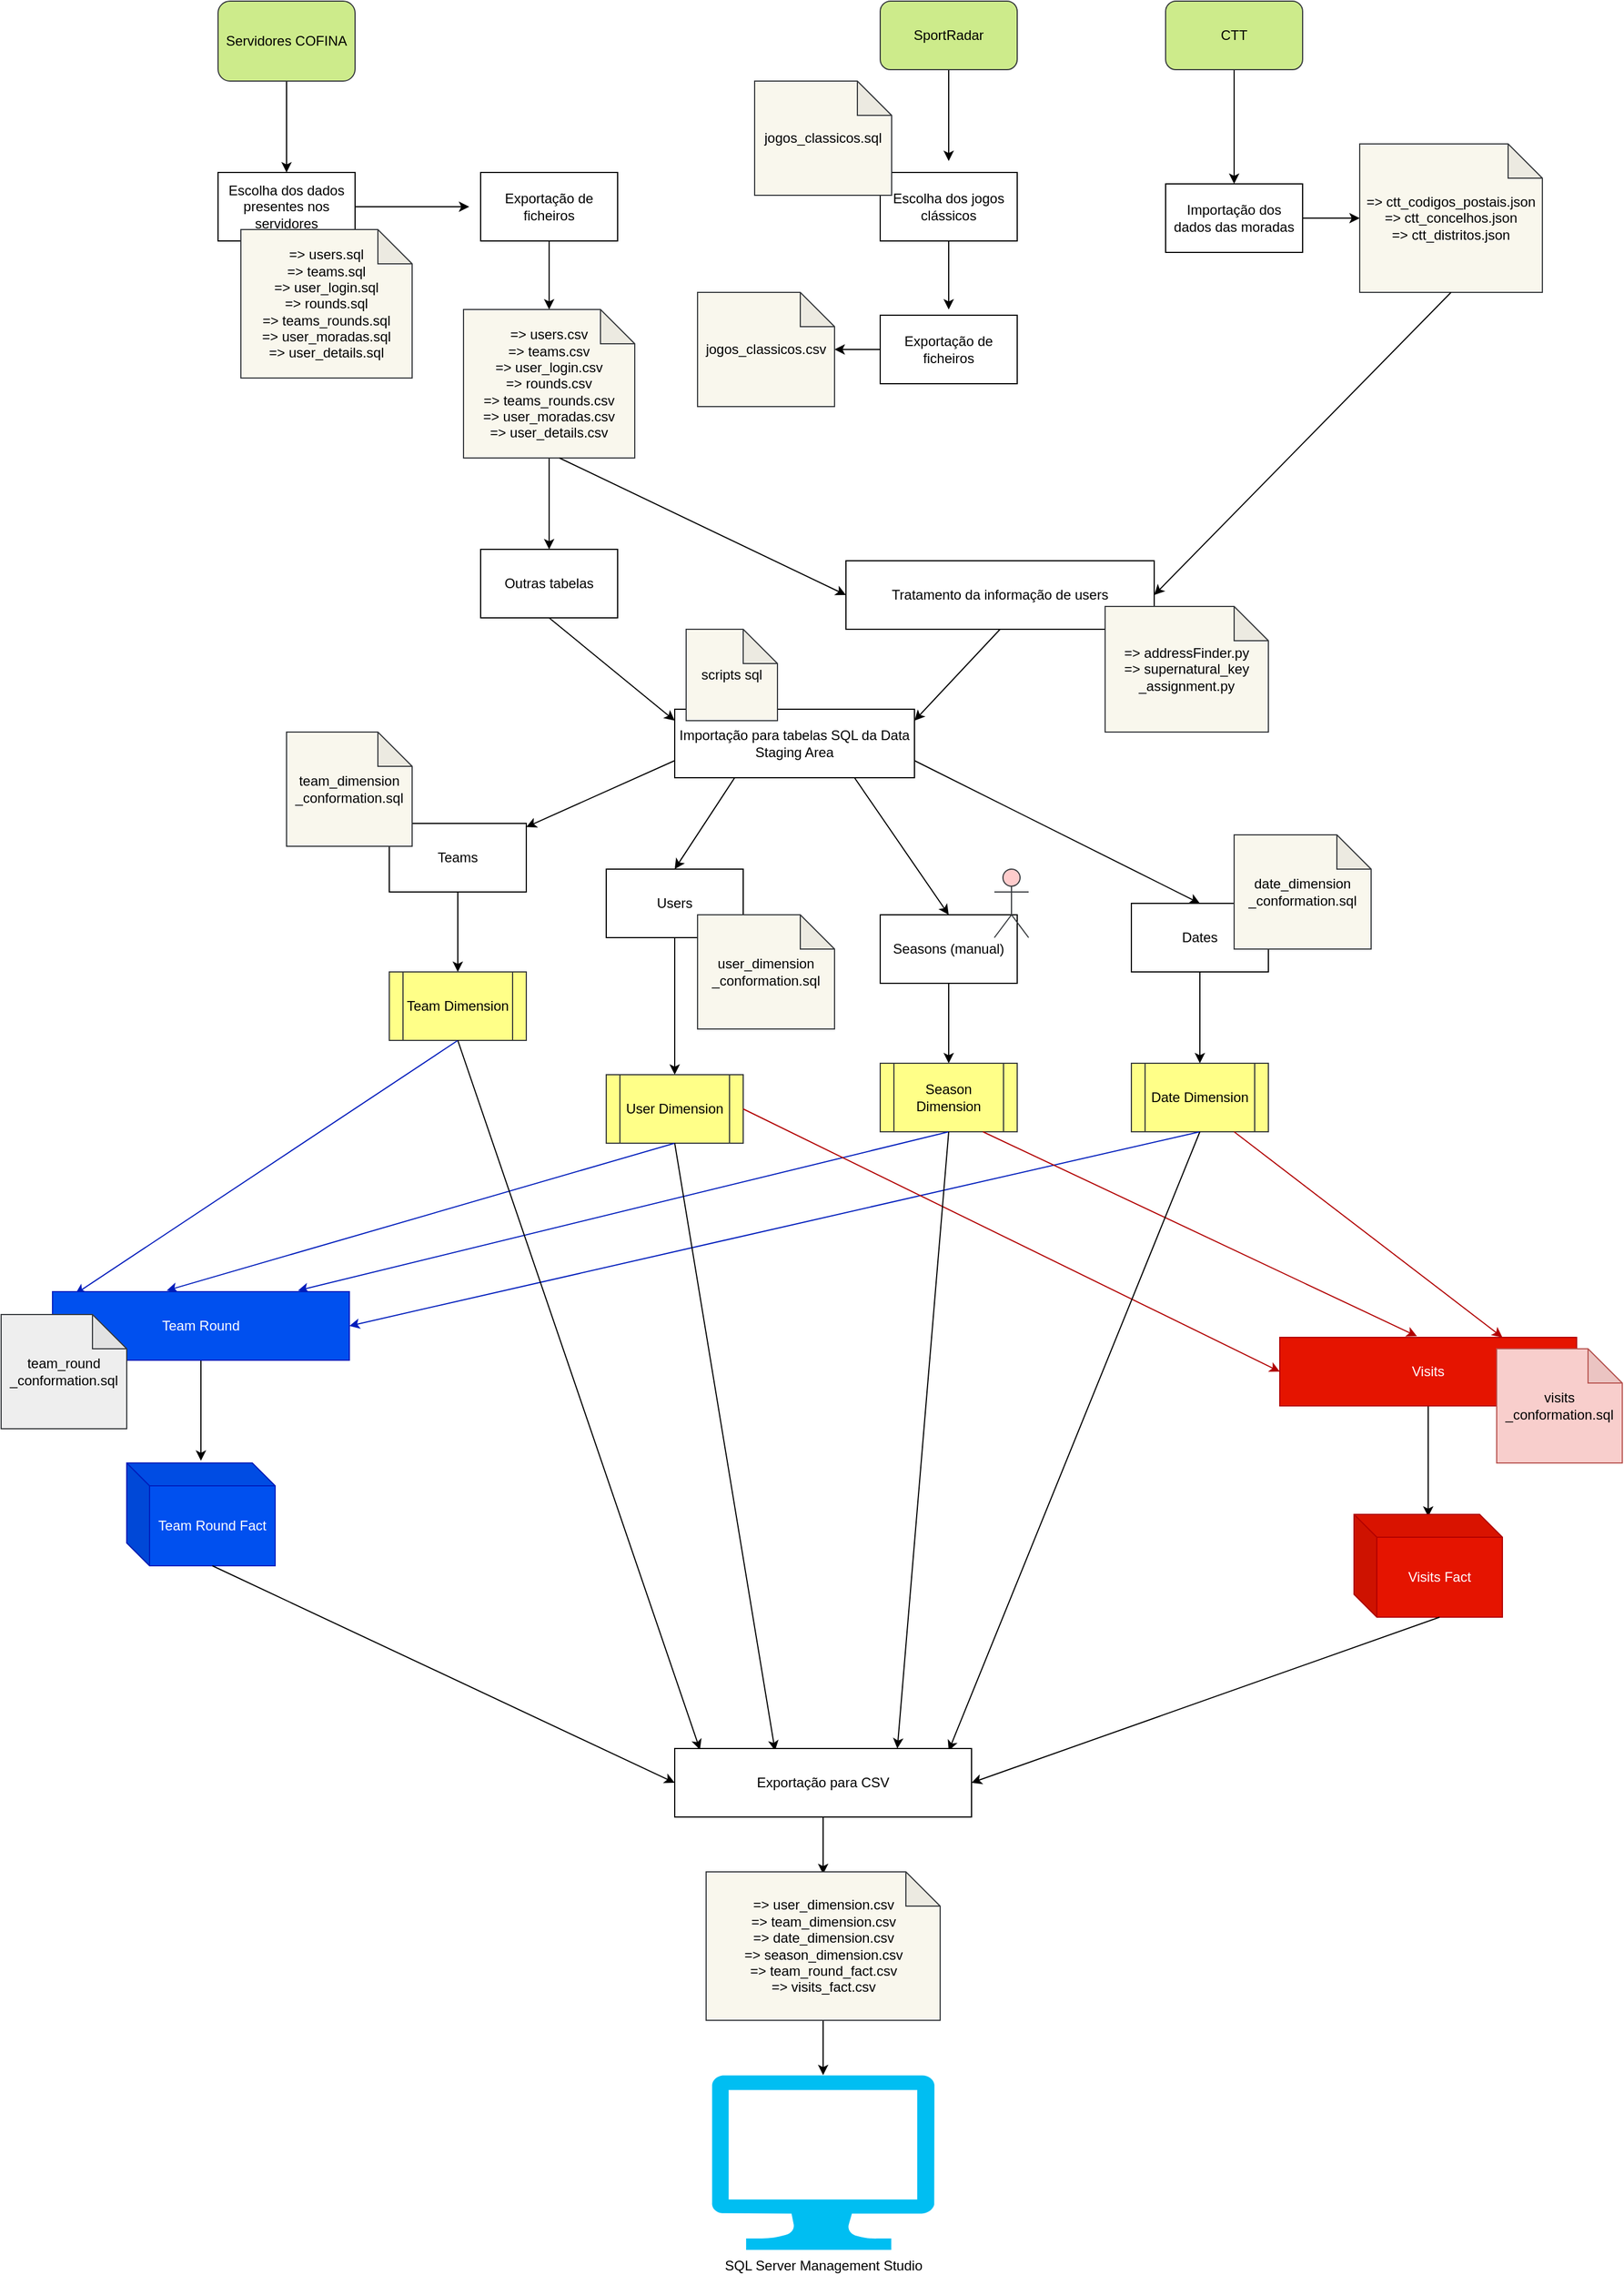 <mxfile version="10.6.7" type="device"><diagram id="frKnO0W8lIs4YD8G2kAC" name="Page-1"><mxGraphModel dx="2221" dy="764" grid="1" gridSize="10" guides="1" tooltips="1" connect="1" arrows="1" fold="1" page="1" pageScale="1" pageWidth="827" pageHeight="1169" math="0" shadow="0"><root><mxCell id="0"/><mxCell id="1" parent="0"/><mxCell id="0cTPNEegR7bGw2bsKC2a-2" style="edgeStyle=orthogonalEdgeStyle;rounded=0;orthogonalLoop=1;jettySize=auto;html=1;" edge="1" parent="1" source="0cTPNEegR7bGw2bsKC2a-1"><mxGeometry relative="1" as="geometry"><mxPoint x="110" y="200" as="targetPoint"/></mxGeometry></mxCell><mxCell id="0cTPNEegR7bGw2bsKC2a-1" value="Servidores COFINA" style="rounded=1;whiteSpace=wrap;html=1;fillColor=#cdeb8b;strokeColor=#36393d;" vertex="1" parent="1"><mxGeometry x="50" y="50" width="120" height="70" as="geometry"/></mxCell><mxCell id="0cTPNEegR7bGw2bsKC2a-4" style="edgeStyle=orthogonalEdgeStyle;rounded=0;orthogonalLoop=1;jettySize=auto;html=1;" edge="1" parent="1" source="0cTPNEegR7bGw2bsKC2a-3"><mxGeometry relative="1" as="geometry"><mxPoint x="110" y="320" as="targetPoint"/></mxGeometry></mxCell><mxCell id="0cTPNEegR7bGw2bsKC2a-6" style="edgeStyle=orthogonalEdgeStyle;rounded=0;orthogonalLoop=1;jettySize=auto;html=1;" edge="1" parent="1" source="0cTPNEegR7bGw2bsKC2a-3"><mxGeometry relative="1" as="geometry"><mxPoint x="270" y="230" as="targetPoint"/></mxGeometry></mxCell><mxCell id="0cTPNEegR7bGw2bsKC2a-3" value="Escolha dos dados presentes nos servidores" style="rounded=0;whiteSpace=wrap;html=1;" vertex="1" parent="1"><mxGeometry x="50" y="200" width="120" height="60" as="geometry"/></mxCell><mxCell id="0cTPNEegR7bGw2bsKC2a-5" value="=&amp;gt; users.sql&lt;br&gt;=&amp;gt; teams.sql&lt;br&gt;=&amp;gt; user_login.sql&lt;br&gt;=&amp;gt; rounds.sql&lt;br&gt;=&amp;gt; teams_rounds.sql&lt;br&gt;=&amp;gt; user_moradas.sql&lt;br&gt;=&amp;gt; user_details.sql&lt;br&gt;" style="shape=note;whiteSpace=wrap;html=1;backgroundOutline=1;darkOpacity=0.05;fillColor=#f9f7ed;strokeColor=#36393d;" vertex="1" parent="1"><mxGeometry x="70" y="250" width="150" height="130" as="geometry"/></mxCell><mxCell id="0cTPNEegR7bGw2bsKC2a-9" style="edgeStyle=orthogonalEdgeStyle;rounded=0;orthogonalLoop=1;jettySize=auto;html=1;entryX=0.5;entryY=0;entryDx=0;entryDy=0;entryPerimeter=0;" edge="1" parent="1" source="0cTPNEegR7bGw2bsKC2a-7" target="0cTPNEegR7bGw2bsKC2a-8"><mxGeometry relative="1" as="geometry"/></mxCell><mxCell id="0cTPNEegR7bGw2bsKC2a-7" value="Exportação de ficheiros" style="rounded=0;whiteSpace=wrap;html=1;" vertex="1" parent="1"><mxGeometry x="280" y="200" width="120" height="60" as="geometry"/></mxCell><mxCell id="0cTPNEegR7bGw2bsKC2a-38" style="edgeStyle=orthogonalEdgeStyle;rounded=0;orthogonalLoop=1;jettySize=auto;html=1;" edge="1" parent="1" source="0cTPNEegR7bGw2bsKC2a-8"><mxGeometry relative="1" as="geometry"><mxPoint x="340" y="530" as="targetPoint"/></mxGeometry></mxCell><mxCell id="0cTPNEegR7bGw2bsKC2a-8" value="=&amp;gt; users.csv&lt;br&gt;=&amp;gt; teams.csv&lt;br&gt;=&amp;gt; user_login.csv&lt;br&gt;=&amp;gt; rounds.csv&lt;br&gt;=&amp;gt; teams_rounds.csv&lt;br&gt;=&amp;gt; user_moradas.csv&lt;br&gt;=&amp;gt; user_details.csv&lt;br&gt;" style="shape=note;whiteSpace=wrap;html=1;backgroundOutline=1;darkOpacity=0.05;fillColor=#f9f7ed;strokeColor=#36393d;" vertex="1" parent="1"><mxGeometry x="265" y="320" width="150" height="130" as="geometry"/></mxCell><mxCell id="0cTPNEegR7bGw2bsKC2a-12" style="edgeStyle=orthogonalEdgeStyle;rounded=0;orthogonalLoop=1;jettySize=auto;html=1;" edge="1" parent="1" source="0cTPNEegR7bGw2bsKC2a-10"><mxGeometry relative="1" as="geometry"><mxPoint x="690" y="190" as="targetPoint"/></mxGeometry></mxCell><mxCell id="0cTPNEegR7bGw2bsKC2a-10" value="SportRadar" style="rounded=1;whiteSpace=wrap;html=1;fillColor=#cdeb8b;strokeColor=#36393d;" vertex="1" parent="1"><mxGeometry x="630" y="50" width="120" height="60" as="geometry"/></mxCell><mxCell id="0cTPNEegR7bGw2bsKC2a-26" style="edgeStyle=orthogonalEdgeStyle;rounded=0;orthogonalLoop=1;jettySize=auto;html=1;entryX=0.5;entryY=0;entryDx=0;entryDy=0;" edge="1" parent="1" source="0cTPNEegR7bGw2bsKC2a-11" target="0cTPNEegR7bGw2bsKC2a-23"><mxGeometry relative="1" as="geometry"/></mxCell><mxCell id="0cTPNEegR7bGw2bsKC2a-11" value="CTT" style="rounded=1;whiteSpace=wrap;html=1;fillColor=#cdeb8b;strokeColor=#36393d;" vertex="1" parent="1"><mxGeometry x="880" y="50" width="120" height="60" as="geometry"/></mxCell><mxCell id="0cTPNEegR7bGw2bsKC2a-16" style="edgeStyle=orthogonalEdgeStyle;rounded=0;orthogonalLoop=1;jettySize=auto;html=1;" edge="1" parent="1" source="0cTPNEegR7bGw2bsKC2a-13"><mxGeometry relative="1" as="geometry"><mxPoint x="690" y="320" as="targetPoint"/></mxGeometry></mxCell><mxCell id="0cTPNEegR7bGw2bsKC2a-13" value="Escolha dos jogos clássicos" style="rounded=0;whiteSpace=wrap;html=1;" vertex="1" parent="1"><mxGeometry x="630" y="200" width="120" height="60" as="geometry"/></mxCell><mxCell id="0cTPNEegR7bGw2bsKC2a-14" value="jogos_classicos.sql&lt;br&gt;" style="shape=note;whiteSpace=wrap;html=1;backgroundOutline=1;darkOpacity=0.05;fillColor=#f9f7ed;strokeColor=#36393d;" vertex="1" parent="1"><mxGeometry x="520" y="120" width="120" height="100" as="geometry"/></mxCell><mxCell id="0cTPNEegR7bGw2bsKC2a-18" style="edgeStyle=orthogonalEdgeStyle;rounded=0;orthogonalLoop=1;jettySize=auto;html=1;" edge="1" parent="1" source="0cTPNEegR7bGw2bsKC2a-17"><mxGeometry relative="1" as="geometry"><mxPoint x="590" y="355" as="targetPoint"/></mxGeometry></mxCell><mxCell id="0cTPNEegR7bGw2bsKC2a-17" value="Exportação de ficheiros" style="rounded=0;whiteSpace=wrap;html=1;" vertex="1" parent="1"><mxGeometry x="630" y="325" width="120" height="60" as="geometry"/></mxCell><mxCell id="0cTPNEegR7bGw2bsKC2a-19" value="jogos_classicos.csv" style="shape=note;whiteSpace=wrap;html=1;backgroundOutline=1;darkOpacity=0.05;fillColor=#f9f7ed;strokeColor=#36393d;" vertex="1" parent="1"><mxGeometry x="470" y="305" width="120" height="100" as="geometry"/></mxCell><mxCell id="0cTPNEegR7bGw2bsKC2a-28" style="edgeStyle=orthogonalEdgeStyle;rounded=0;orthogonalLoop=1;jettySize=auto;html=1;" edge="1" parent="1" source="0cTPNEegR7bGw2bsKC2a-23"><mxGeometry relative="1" as="geometry"><mxPoint x="1050" y="240" as="targetPoint"/></mxGeometry></mxCell><mxCell id="0cTPNEegR7bGw2bsKC2a-23" value="Importação dos dados das moradas" style="rounded=0;whiteSpace=wrap;html=1;" vertex="1" parent="1"><mxGeometry x="880" y="210" width="120" height="60" as="geometry"/></mxCell><mxCell id="0cTPNEegR7bGw2bsKC2a-29" value="=&amp;gt; ctt_codigos_postais.json&lt;br&gt;=&amp;gt; ctt_concelhos.json&lt;br&gt;=&amp;gt; ctt_distritos.json&lt;br&gt;" style="shape=note;whiteSpace=wrap;html=1;backgroundOutline=1;darkOpacity=0.05;fillColor=#f9f7ed;strokeColor=#36393d;" vertex="1" parent="1"><mxGeometry x="1050" y="175" width="160" height="130" as="geometry"/></mxCell><mxCell id="0cTPNEegR7bGw2bsKC2a-32" value="" style="endArrow=classic;html=1;exitX=0.56;exitY=1;exitDx=0;exitDy=0;exitPerimeter=0;" edge="1" parent="1" source="0cTPNEegR7bGw2bsKC2a-8"><mxGeometry width="50" height="50" relative="1" as="geometry"><mxPoint x="40" y="520" as="sourcePoint"/><mxPoint x="600" y="570" as="targetPoint"/></mxGeometry></mxCell><mxCell id="0cTPNEegR7bGw2bsKC2a-33" value="" style="endArrow=classic;html=1;exitX=0.5;exitY=1;exitDx=0;exitDy=0;exitPerimeter=0;" edge="1" parent="1" source="0cTPNEegR7bGw2bsKC2a-29"><mxGeometry width="50" height="50" relative="1" as="geometry"><mxPoint x="40" y="650" as="sourcePoint"/><mxPoint x="870" y="570" as="targetPoint"/></mxGeometry></mxCell><mxCell id="0cTPNEegR7bGw2bsKC2a-34" value="Tratamento da informação de users" style="rounded=0;whiteSpace=wrap;html=1;" vertex="1" parent="1"><mxGeometry x="600" y="540" width="270" height="60" as="geometry"/></mxCell><mxCell id="0cTPNEegR7bGw2bsKC2a-35" value="=&amp;gt; addressFinder.py&lt;br&gt;=&amp;gt; supernatural_key&lt;br&gt;_assignment.py&lt;br&gt;" style="shape=note;whiteSpace=wrap;html=1;backgroundOutline=1;darkOpacity=0.05;fillColor=#f9f7ed;strokeColor=#36393d;" vertex="1" parent="1"><mxGeometry x="827" y="580" width="143" height="110" as="geometry"/></mxCell><mxCell id="0cTPNEegR7bGw2bsKC2a-39" value="Outras tabelas" style="rounded=0;whiteSpace=wrap;html=1;" vertex="1" parent="1"><mxGeometry x="280" y="530" width="120" height="60" as="geometry"/></mxCell><mxCell id="0cTPNEegR7bGw2bsKC2a-40" value="" style="endArrow=classic;html=1;exitX=0.5;exitY=1;exitDx=0;exitDy=0;" edge="1" parent="1" source="0cTPNEegR7bGw2bsKC2a-39"><mxGeometry width="50" height="50" relative="1" as="geometry"><mxPoint x="40" y="680" as="sourcePoint"/><mxPoint x="450" y="680" as="targetPoint"/></mxGeometry></mxCell><mxCell id="0cTPNEegR7bGw2bsKC2a-41" value="" style="endArrow=classic;html=1;exitX=0.5;exitY=1;exitDx=0;exitDy=0;" edge="1" parent="1" source="0cTPNEegR7bGw2bsKC2a-34"><mxGeometry width="50" height="50" relative="1" as="geometry"><mxPoint x="40" y="760" as="sourcePoint"/><mxPoint x="660" y="680" as="targetPoint"/></mxGeometry></mxCell><mxCell id="0cTPNEegR7bGw2bsKC2a-42" value="Importação para tabelas SQL da Data Staging Area" style="rounded=0;whiteSpace=wrap;html=1;" vertex="1" parent="1"><mxGeometry x="450" y="670" width="210" height="60" as="geometry"/></mxCell><mxCell id="0cTPNEegR7bGw2bsKC2a-43" value="" style="endArrow=classic;html=1;exitX=0;exitY=0.75;exitDx=0;exitDy=0;" edge="1" parent="1" source="0cTPNEegR7bGw2bsKC2a-42" target="0cTPNEegR7bGw2bsKC2a-44"><mxGeometry width="50" height="50" relative="1" as="geometry"><mxPoint x="50" y="800" as="sourcePoint"/><mxPoint x="310" y="790" as="targetPoint"/></mxGeometry></mxCell><mxCell id="0cTPNEegR7bGw2bsKC2a-46" style="edgeStyle=orthogonalEdgeStyle;rounded=0;orthogonalLoop=1;jettySize=auto;html=1;" edge="1" parent="1" source="0cTPNEegR7bGw2bsKC2a-44"><mxGeometry relative="1" as="geometry"><mxPoint x="260" y="900" as="targetPoint"/></mxGeometry></mxCell><mxCell id="0cTPNEegR7bGw2bsKC2a-44" value="Teams" style="rounded=0;whiteSpace=wrap;html=1;" vertex="1" parent="1"><mxGeometry x="200" y="770" width="120" height="60" as="geometry"/></mxCell><mxCell id="0cTPNEegR7bGw2bsKC2a-45" value="team_dimension&lt;br&gt;_conformation.sql&lt;br&gt;" style="shape=note;whiteSpace=wrap;html=1;backgroundOutline=1;darkOpacity=0.05;fillColor=#f9f7ed;strokeColor=#36393d;" vertex="1" parent="1"><mxGeometry x="110" y="690" width="110" height="100" as="geometry"/></mxCell><mxCell id="0cTPNEegR7bGw2bsKC2a-48" value="Team Dimension" style="shape=process;whiteSpace=wrap;html=1;backgroundOutline=1;fillColor=#ffff88;strokeColor=#36393d;" vertex="1" parent="1"><mxGeometry x="200" y="900" width="120" height="60" as="geometry"/></mxCell><mxCell id="0cTPNEegR7bGw2bsKC2a-49" value="" style="endArrow=classic;html=1;exitX=0.25;exitY=1;exitDx=0;exitDy=0;" edge="1" parent="1" source="0cTPNEegR7bGw2bsKC2a-42"><mxGeometry width="50" height="50" relative="1" as="geometry"><mxPoint x="460" y="725" as="sourcePoint"/><mxPoint x="450" y="810" as="targetPoint"/></mxGeometry></mxCell><mxCell id="0cTPNEegR7bGw2bsKC2a-52" style="edgeStyle=orthogonalEdgeStyle;rounded=0;orthogonalLoop=1;jettySize=auto;html=1;" edge="1" parent="1" source="0cTPNEegR7bGw2bsKC2a-50"><mxGeometry relative="1" as="geometry"><mxPoint x="450" y="990" as="targetPoint"/></mxGeometry></mxCell><mxCell id="0cTPNEegR7bGw2bsKC2a-50" value="Users" style="rounded=0;whiteSpace=wrap;html=1;" vertex="1" parent="1"><mxGeometry x="390" y="810" width="120" height="60" as="geometry"/></mxCell><mxCell id="0cTPNEegR7bGw2bsKC2a-51" value="user_dimension&lt;br&gt;_conformation.sql&lt;br&gt;" style="shape=note;whiteSpace=wrap;html=1;backgroundOutline=1;darkOpacity=0.05;fillColor=#f9f7ed;strokeColor=#36393d;" vertex="1" parent="1"><mxGeometry x="470" y="850" width="120" height="100" as="geometry"/></mxCell><mxCell id="0cTPNEegR7bGw2bsKC2a-53" value="User Dimension" style="shape=process;whiteSpace=wrap;html=1;backgroundOutline=1;fillColor=#ffff88;strokeColor=#36393d;" vertex="1" parent="1"><mxGeometry x="390" y="990" width="120" height="60" as="geometry"/></mxCell><mxCell id="0cTPNEegR7bGw2bsKC2a-54" value="" style="endArrow=classic;html=1;exitX=0.75;exitY=1;exitDx=0;exitDy=0;entryX=0.5;entryY=0;entryDx=0;entryDy=0;" edge="1" parent="1" source="0cTPNEegR7bGw2bsKC2a-42" target="0cTPNEegR7bGw2bsKC2a-62"><mxGeometry width="50" height="50" relative="1" as="geometry"><mxPoint x="513" y="740" as="sourcePoint"/><mxPoint x="780" y="850" as="targetPoint"/></mxGeometry></mxCell><mxCell id="0cTPNEegR7bGw2bsKC2a-73" style="edgeStyle=orthogonalEdgeStyle;rounded=0;orthogonalLoop=1;jettySize=auto;html=1;" edge="1" parent="1" source="0cTPNEegR7bGw2bsKC2a-55" target="0cTPNEegR7bGw2bsKC2a-58"><mxGeometry relative="1" as="geometry"/></mxCell><mxCell id="0cTPNEegR7bGw2bsKC2a-55" value="Dates&lt;br&gt;" style="rounded=0;whiteSpace=wrap;html=1;" vertex="1" parent="1"><mxGeometry x="850" y="840" width="120" height="60" as="geometry"/></mxCell><mxCell id="0cTPNEegR7bGw2bsKC2a-56" value="date_dimension&lt;br&gt;_conformation.sql&lt;br&gt;" style="shape=note;whiteSpace=wrap;html=1;backgroundOutline=1;darkOpacity=0.05;fillColor=#f9f7ed;strokeColor=#36393d;" vertex="1" parent="1"><mxGeometry x="940" y="780" width="120" height="100" as="geometry"/></mxCell><mxCell id="0cTPNEegR7bGw2bsKC2a-58" value="Date Dimension" style="shape=process;whiteSpace=wrap;html=1;backgroundOutline=1;fillColor=#ffff88;strokeColor=#36393d;" vertex="1" parent="1"><mxGeometry x="850" y="980" width="120" height="60" as="geometry"/></mxCell><mxCell id="0cTPNEegR7bGw2bsKC2a-61" value="" style="endArrow=classic;html=1;exitX=1;exitY=0.75;exitDx=0;exitDy=0;entryX=0.5;entryY=0;entryDx=0;entryDy=0;" edge="1" parent="1" source="0cTPNEegR7bGw2bsKC2a-42" target="0cTPNEegR7bGw2bsKC2a-55"><mxGeometry width="50" height="50" relative="1" as="geometry"><mxPoint x="618" y="740" as="sourcePoint"/><mxPoint x="880" y="840" as="targetPoint"/></mxGeometry></mxCell><mxCell id="0cTPNEegR7bGw2bsKC2a-71" style="edgeStyle=orthogonalEdgeStyle;rounded=0;orthogonalLoop=1;jettySize=auto;html=1;" edge="1" parent="1" source="0cTPNEegR7bGw2bsKC2a-62" target="0cTPNEegR7bGw2bsKC2a-65"><mxGeometry relative="1" as="geometry"/></mxCell><mxCell id="0cTPNEegR7bGw2bsKC2a-62" value="Seasons (manual)" style="rounded=0;whiteSpace=wrap;html=1;" vertex="1" parent="1"><mxGeometry x="630" y="850" width="120" height="60" as="geometry"/></mxCell><mxCell id="0cTPNEegR7bGw2bsKC2a-63" value="" style="shape=umlActor;verticalLabelPosition=bottom;labelBackgroundColor=#ffffff;verticalAlign=top;html=1;outlineConnect=0;fillColor=#ffcccc;strokeColor=#36393d;" vertex="1" parent="1"><mxGeometry x="730" y="810" width="30" height="60" as="geometry"/></mxCell><mxCell id="0cTPNEegR7bGw2bsKC2a-65" value="Season Dimension" style="shape=process;whiteSpace=wrap;html=1;backgroundOutline=1;fillColor=#ffff88;strokeColor=#36393d;" vertex="1" parent="1"><mxGeometry x="630" y="980" width="120" height="60" as="geometry"/></mxCell><mxCell id="0cTPNEegR7bGw2bsKC2a-66" value="scripts sql&lt;br&gt;" style="shape=note;whiteSpace=wrap;html=1;backgroundOutline=1;darkOpacity=0.05;fillColor=#f9f7ed;strokeColor=#36393d;" vertex="1" parent="1"><mxGeometry x="460" y="600" width="80" height="80" as="geometry"/></mxCell><mxCell id="0cTPNEegR7bGw2bsKC2a-67" value="" style="endArrow=classic;html=1;exitX=0.5;exitY=1;exitDx=0;exitDy=0;entryX=0.077;entryY=0.033;entryDx=0;entryDy=0;entryPerimeter=0;fillColor=#0050ef;strokeColor=#001DBC;" edge="1" parent="1" source="0cTPNEegR7bGw2bsKC2a-48" target="0cTPNEegR7bGw2bsKC2a-75"><mxGeometry width="50" height="50" relative="1" as="geometry"><mxPoint x="50" y="1130" as="sourcePoint"/><mxPoint x="340" y="1230" as="targetPoint"/></mxGeometry></mxCell><mxCell id="0cTPNEegR7bGw2bsKC2a-68" value="" style="endArrow=classic;html=1;exitX=0.5;exitY=1;exitDx=0;exitDy=0;entryX=0.385;entryY=-0.017;entryDx=0;entryDy=0;entryPerimeter=0;fillColor=#0050ef;strokeColor=#001DBC;" edge="1" parent="1" source="0cTPNEegR7bGw2bsKC2a-53" target="0cTPNEegR7bGw2bsKC2a-75"><mxGeometry width="50" height="50" relative="1" as="geometry"><mxPoint x="270" y="970" as="sourcePoint"/><mxPoint x="420" y="1220" as="targetPoint"/></mxGeometry></mxCell><mxCell id="0cTPNEegR7bGw2bsKC2a-74" value="" style="endArrow=classic;html=1;entryX=0.827;entryY=-0.017;entryDx=0;entryDy=0;entryPerimeter=0;fillColor=#0050ef;strokeColor=#001DBC;" edge="1" parent="1" target="0cTPNEegR7bGw2bsKC2a-75"><mxGeometry width="50" height="50" relative="1" as="geometry"><mxPoint x="690" y="1040" as="sourcePoint"/><mxPoint x="540" y="1220" as="targetPoint"/></mxGeometry></mxCell><mxCell id="0cTPNEegR7bGw2bsKC2a-83" style="edgeStyle=orthogonalEdgeStyle;rounded=0;orthogonalLoop=1;jettySize=auto;html=1;entryX=0.5;entryY=-0.022;entryDx=0;entryDy=0;entryPerimeter=0;" edge="1" parent="1" source="0cTPNEegR7bGw2bsKC2a-75" target="0cTPNEegR7bGw2bsKC2a-82"><mxGeometry relative="1" as="geometry"/></mxCell><mxCell id="0cTPNEegR7bGw2bsKC2a-75" value="Team Round" style="rounded=0;whiteSpace=wrap;html=1;fillColor=#0050ef;strokeColor=#001DBC;fontColor=#ffffff;" vertex="1" parent="1"><mxGeometry x="-95" y="1180" width="260" height="60" as="geometry"/></mxCell><mxCell id="0cTPNEegR7bGw2bsKC2a-77" value="team_round&lt;br&gt;_conformation.sql&lt;br&gt;" style="shape=note;whiteSpace=wrap;html=1;backgroundOutline=1;darkOpacity=0.05;fillColor=#eeeeee;strokeColor=#36393d;" vertex="1" parent="1"><mxGeometry x="-140" y="1200" width="110" height="100" as="geometry"/></mxCell><mxCell id="0cTPNEegR7bGw2bsKC2a-82" value="Team Round Fact" style="shape=cube;whiteSpace=wrap;html=1;boundedLbl=1;backgroundOutline=1;darkOpacity=0.05;darkOpacity2=0.1;fillColor=#0050ef;strokeColor=#001DBC;fontColor=#ffffff;" vertex="1" parent="1"><mxGeometry x="-30" y="1330" width="130" height="90" as="geometry"/></mxCell><mxCell id="0cTPNEegR7bGw2bsKC2a-84" value="" style="endArrow=classic;html=1;exitX=0.5;exitY=1;exitDx=0;exitDy=0;entryX=1;entryY=0.5;entryDx=0;entryDy=0;fillColor=#0050ef;strokeColor=#001DBC;" edge="1" parent="1" source="0cTPNEegR7bGw2bsKC2a-58" target="0cTPNEegR7bGw2bsKC2a-75"><mxGeometry width="50" height="50" relative="1" as="geometry"><mxPoint x="50" y="1520" as="sourcePoint"/><mxPoint x="100" y="1470" as="targetPoint"/></mxGeometry></mxCell><mxCell id="0cTPNEegR7bGw2bsKC2a-85" value="" style="endArrow=classic;html=1;exitX=1;exitY=0.5;exitDx=0;exitDy=0;entryX=0;entryY=0.5;entryDx=0;entryDy=0;fillColor=#e51400;strokeColor=#B20000;" edge="1" parent="1" source="0cTPNEegR7bGw2bsKC2a-53" target="0cTPNEegR7bGw2bsKC2a-88"><mxGeometry width="50" height="50" relative="1" as="geometry"><mxPoint x="707" y="1054" as="sourcePoint"/><mxPoint x="840" y="1260" as="targetPoint"/></mxGeometry></mxCell><mxCell id="0cTPNEegR7bGw2bsKC2a-86" value="" style="endArrow=classic;html=1;exitX=0.75;exitY=1;exitDx=0;exitDy=0;entryX=0.462;entryY=-0.017;entryDx=0;entryDy=0;entryPerimeter=0;fillColor=#e51400;strokeColor=#B20000;" edge="1" parent="1" source="0cTPNEegR7bGw2bsKC2a-65" target="0cTPNEegR7bGw2bsKC2a-88"><mxGeometry width="50" height="50" relative="1" as="geometry"><mxPoint x="717" y="1064" as="sourcePoint"/><mxPoint x="960" y="1240" as="targetPoint"/></mxGeometry></mxCell><mxCell id="0cTPNEegR7bGw2bsKC2a-87" value="" style="endArrow=classic;html=1;exitX=0.75;exitY=1;exitDx=0;exitDy=0;entryX=0.75;entryY=0;entryDx=0;entryDy=0;fillColor=#e51400;strokeColor=#B20000;" edge="1" parent="1" source="0cTPNEegR7bGw2bsKC2a-58" target="0cTPNEegR7bGw2bsKC2a-88"><mxGeometry width="50" height="50" relative="1" as="geometry"><mxPoint x="727" y="1074" as="sourcePoint"/><mxPoint x="1010" y="1240" as="targetPoint"/></mxGeometry></mxCell><mxCell id="0cTPNEegR7bGw2bsKC2a-91" style="edgeStyle=orthogonalEdgeStyle;rounded=0;orthogonalLoop=1;jettySize=auto;html=1;entryX=0.5;entryY=0.022;entryDx=0;entryDy=0;entryPerimeter=0;" edge="1" parent="1" source="0cTPNEegR7bGw2bsKC2a-88" target="0cTPNEegR7bGw2bsKC2a-90"><mxGeometry relative="1" as="geometry"/></mxCell><mxCell id="0cTPNEegR7bGw2bsKC2a-88" value="Visits" style="rounded=0;whiteSpace=wrap;html=1;fillColor=#e51400;strokeColor=#B20000;fontColor=#ffffff;" vertex="1" parent="1"><mxGeometry x="980" y="1220" width="260" height="60" as="geometry"/></mxCell><mxCell id="0cTPNEegR7bGw2bsKC2a-89" value="visits&lt;br&gt;_conformation.sql&lt;br&gt;" style="shape=note;whiteSpace=wrap;html=1;backgroundOutline=1;darkOpacity=0.05;fillColor=#f8cecc;strokeColor=#b85450;" vertex="1" parent="1"><mxGeometry x="1170" y="1230" width="110" height="100" as="geometry"/></mxCell><mxCell id="0cTPNEegR7bGw2bsKC2a-90" value="Visits Fact" style="shape=cube;whiteSpace=wrap;html=1;boundedLbl=1;backgroundOutline=1;darkOpacity=0.05;darkOpacity2=0.1;fillColor=#e51400;strokeColor=#B20000;fontColor=#ffffff;" vertex="1" parent="1"><mxGeometry x="1045" y="1375" width="130" height="90" as="geometry"/></mxCell><mxCell id="0cTPNEegR7bGw2bsKC2a-92" value="" style="endArrow=classic;html=1;exitX=0.5;exitY=1;exitDx=0;exitDy=0;entryX=0.085;entryY=0.017;entryDx=0;entryDy=0;entryPerimeter=0;" edge="1" parent="1" source="0cTPNEegR7bGw2bsKC2a-48" target="0cTPNEegR7bGw2bsKC2a-98"><mxGeometry width="50" height="50" relative="1" as="geometry"><mxPoint x="460" y="1060" as="sourcePoint"/><mxPoint x="450" y="1550" as="targetPoint"/></mxGeometry></mxCell><mxCell id="0cTPNEegR7bGw2bsKC2a-93" value="" style="endArrow=classic;html=1;exitX=0.5;exitY=1;exitDx=0;exitDy=0;entryX=0.338;entryY=0.033;entryDx=0;entryDy=0;entryPerimeter=0;" edge="1" parent="1" source="0cTPNEegR7bGw2bsKC2a-53" target="0cTPNEegR7bGw2bsKC2a-98"><mxGeometry width="50" height="50" relative="1" as="geometry"><mxPoint x="270" y="970" as="sourcePoint"/><mxPoint x="530" y="1560" as="targetPoint"/></mxGeometry></mxCell><mxCell id="0cTPNEegR7bGw2bsKC2a-94" value="" style="endArrow=classic;html=1;exitX=0.5;exitY=1;exitDx=0;exitDy=0;entryX=0.75;entryY=0;entryDx=0;entryDy=0;" edge="1" parent="1" source="0cTPNEegR7bGw2bsKC2a-65" target="0cTPNEegR7bGw2bsKC2a-98"><mxGeometry width="50" height="50" relative="1" as="geometry"><mxPoint x="280" y="980" as="sourcePoint"/><mxPoint x="640" y="1560" as="targetPoint"/></mxGeometry></mxCell><mxCell id="0cTPNEegR7bGw2bsKC2a-95" value="" style="endArrow=classic;html=1;exitX=0.5;exitY=1;exitDx=0;exitDy=0;entryX=0.923;entryY=0.033;entryDx=0;entryDy=0;entryPerimeter=0;" edge="1" parent="1" source="0cTPNEegR7bGw2bsKC2a-58" target="0cTPNEegR7bGw2bsKC2a-98"><mxGeometry width="50" height="50" relative="1" as="geometry"><mxPoint x="290" y="990" as="sourcePoint"/><mxPoint x="700" y="1570" as="targetPoint"/></mxGeometry></mxCell><mxCell id="0cTPNEegR7bGw2bsKC2a-96" value="" style="endArrow=classic;html=1;exitX=0;exitY=0;exitDx=75;exitDy=90;exitPerimeter=0;entryX=0;entryY=0.5;entryDx=0;entryDy=0;" edge="1" parent="1" source="0cTPNEegR7bGw2bsKC2a-82" target="0cTPNEegR7bGw2bsKC2a-98"><mxGeometry width="50" height="50" relative="1" as="geometry"><mxPoint x="300" y="1000" as="sourcePoint"/><mxPoint x="420" y="1570" as="targetPoint"/></mxGeometry></mxCell><mxCell id="0cTPNEegR7bGw2bsKC2a-97" value="" style="endArrow=classic;html=1;exitX=0;exitY=0;exitDx=75;exitDy=90;exitPerimeter=0;entryX=1;entryY=0.5;entryDx=0;entryDy=0;" edge="1" parent="1" source="0cTPNEegR7bGw2bsKC2a-90" target="0cTPNEegR7bGw2bsKC2a-98"><mxGeometry width="50" height="50" relative="1" as="geometry"><mxPoint x="310" y="1010" as="sourcePoint"/><mxPoint x="740" y="1600" as="targetPoint"/></mxGeometry></mxCell><mxCell id="0cTPNEegR7bGw2bsKC2a-99" style="edgeStyle=orthogonalEdgeStyle;rounded=0;orthogonalLoop=1;jettySize=auto;html=1;" edge="1" parent="1" source="0cTPNEegR7bGw2bsKC2a-98"><mxGeometry relative="1" as="geometry"><mxPoint x="580" y="1690" as="targetPoint"/></mxGeometry></mxCell><mxCell id="0cTPNEegR7bGw2bsKC2a-98" value="Exportação para CSV" style="rounded=0;whiteSpace=wrap;html=1;" vertex="1" parent="1"><mxGeometry x="450" y="1580" width="260" height="60" as="geometry"/></mxCell><mxCell id="0cTPNEegR7bGw2bsKC2a-101" style="edgeStyle=orthogonalEdgeStyle;rounded=0;orthogonalLoop=1;jettySize=auto;html=1;" edge="1" parent="1" source="0cTPNEegR7bGw2bsKC2a-100" target="0cTPNEegR7bGw2bsKC2a-102"><mxGeometry relative="1" as="geometry"><mxPoint x="580" y="1890" as="targetPoint"/></mxGeometry></mxCell><mxCell id="0cTPNEegR7bGw2bsKC2a-100" value="=&amp;gt; user_dimension.csv&lt;br&gt;=&amp;gt; team_dimension.csv&lt;br&gt;=&amp;gt; date_dimension.csv&lt;br&gt;=&amp;gt; season_dimension.csv&lt;br&gt;=&amp;gt; team_round_fact.csv&lt;br&gt;=&amp;gt; visits_fact.csv&lt;br&gt;" style="shape=note;whiteSpace=wrap;html=1;backgroundOutline=1;darkOpacity=0.05;fillColor=#f9f7ed;strokeColor=#36393d;" vertex="1" parent="1"><mxGeometry x="477.5" y="1688" width="205" height="130" as="geometry"/></mxCell><mxCell id="0cTPNEegR7bGw2bsKC2a-102" value="SQL Server Management Studio" style="verticalLabelPosition=bottom;html=1;verticalAlign=top;align=center;strokeColor=none;fillColor=#00BEF2;shape=mxgraph.azure.computer;pointerEvents=1;" vertex="1" parent="1"><mxGeometry x="482.5" y="1866" width="195" height="153" as="geometry"/></mxCell></root></mxGraphModel></diagram></mxfile>
